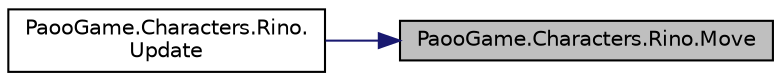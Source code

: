digraph "PaooGame.Characters.Rino.Move"
{
 // INTERACTIVE_SVG=YES
 // LATEX_PDF_SIZE
  edge [fontname="Helvetica",fontsize="10",labelfontname="Helvetica",labelfontsize="10"];
  node [fontname="Helvetica",fontsize="10",shape=record];
  rankdir="RL";
  Node1 [label="PaooGame.Characters.Rino.Move",height=0.2,width=0.4,color="black", fillcolor="grey75", style="filled", fontcolor="black",tooltip="Actualizeaza miscarile mamutului."];
  Node1 -> Node2 [dir="back",color="midnightblue",fontsize="10",style="solid",fontname="Helvetica"];
  Node2 [label="PaooGame.Characters.Rino.\lUpdate",height=0.2,width=0.4,color="black", fillcolor="white", style="filled",URL="$class_paoo_game_1_1_characters_1_1_rino.html#a1988549eefd0afa92fd5d52df6a4eefa",tooltip="Actualizeaza mamutul."];
}
